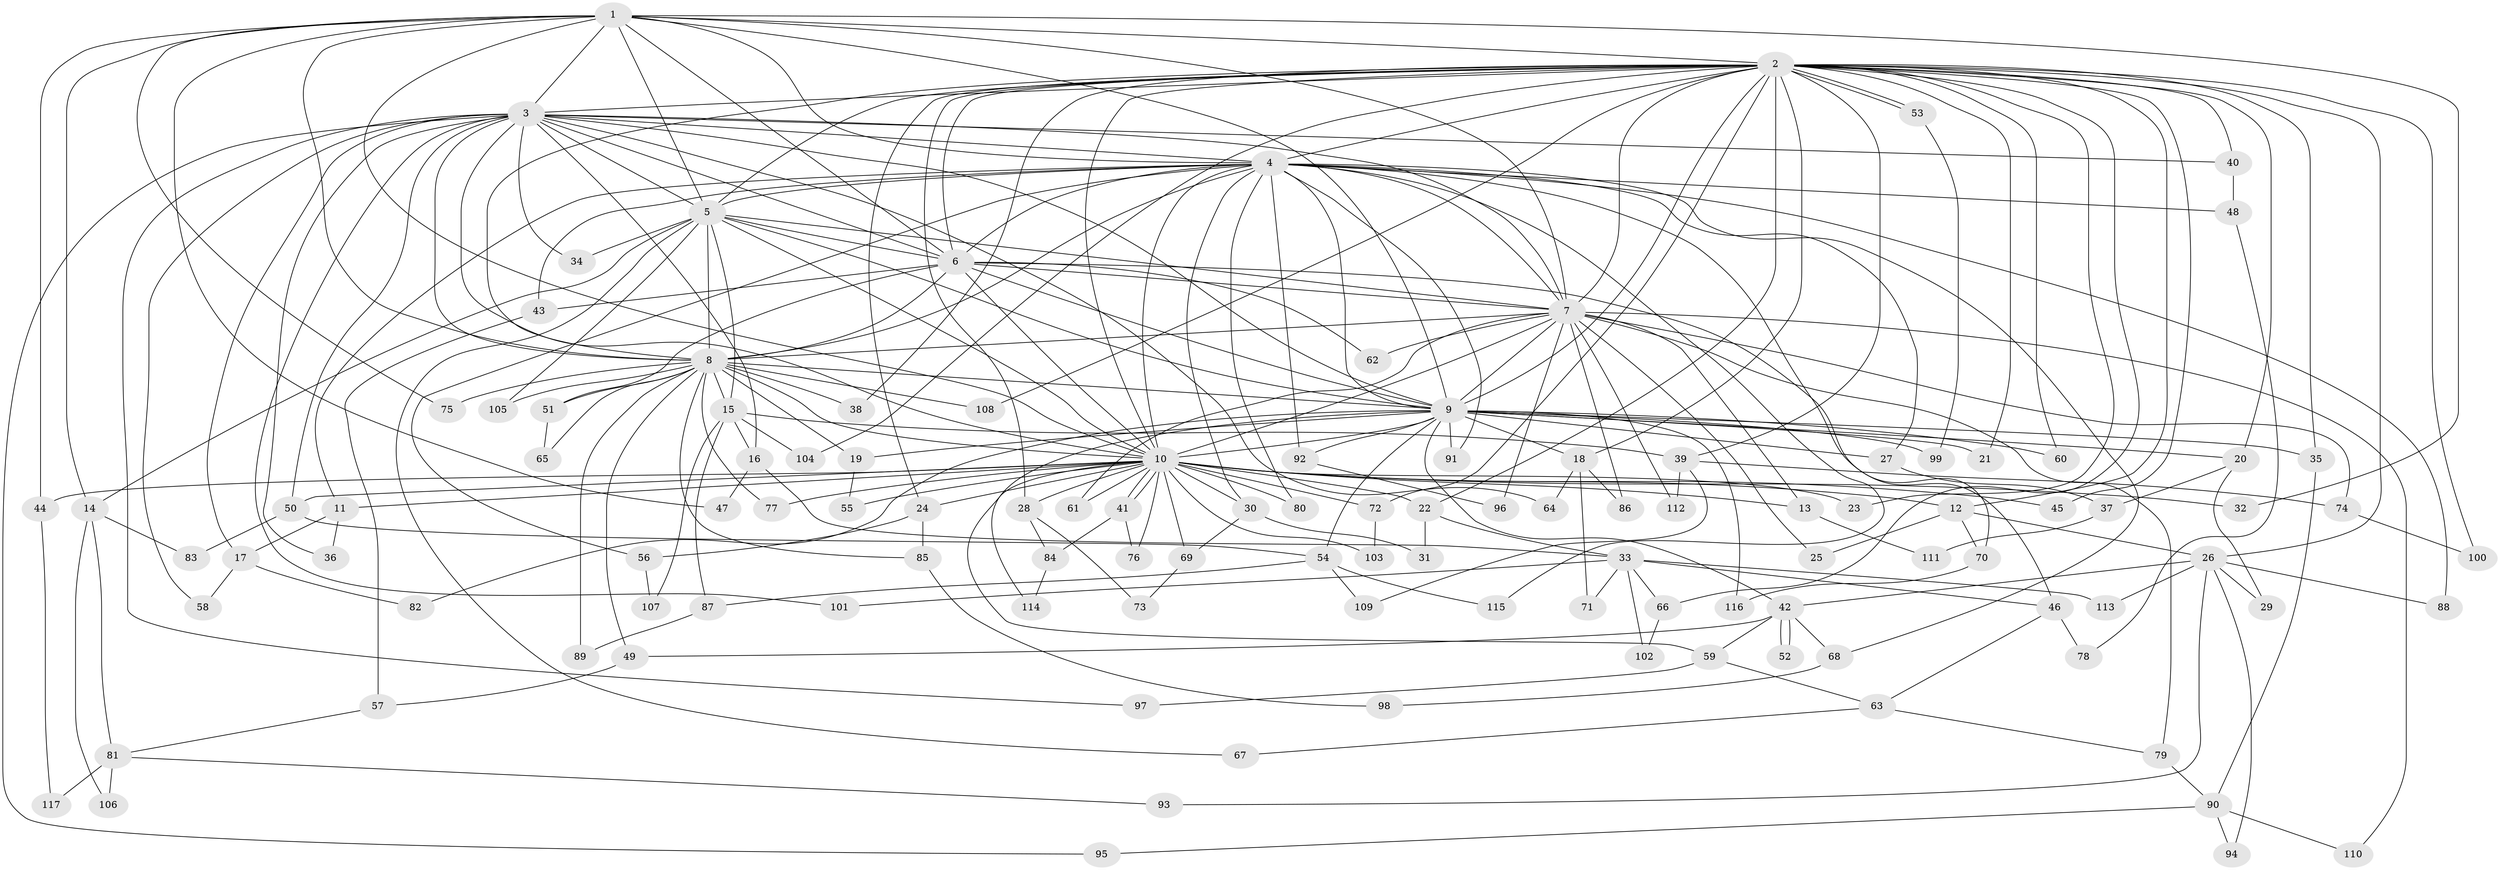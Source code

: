 // Generated by graph-tools (version 1.1) at 2025/34/03/09/25 02:34:37]
// undirected, 117 vertices, 259 edges
graph export_dot {
graph [start="1"]
  node [color=gray90,style=filled];
  1;
  2;
  3;
  4;
  5;
  6;
  7;
  8;
  9;
  10;
  11;
  12;
  13;
  14;
  15;
  16;
  17;
  18;
  19;
  20;
  21;
  22;
  23;
  24;
  25;
  26;
  27;
  28;
  29;
  30;
  31;
  32;
  33;
  34;
  35;
  36;
  37;
  38;
  39;
  40;
  41;
  42;
  43;
  44;
  45;
  46;
  47;
  48;
  49;
  50;
  51;
  52;
  53;
  54;
  55;
  56;
  57;
  58;
  59;
  60;
  61;
  62;
  63;
  64;
  65;
  66;
  67;
  68;
  69;
  70;
  71;
  72;
  73;
  74;
  75;
  76;
  77;
  78;
  79;
  80;
  81;
  82;
  83;
  84;
  85;
  86;
  87;
  88;
  89;
  90;
  91;
  92;
  93;
  94;
  95;
  96;
  97;
  98;
  99;
  100;
  101;
  102;
  103;
  104;
  105;
  106;
  107;
  108;
  109;
  110;
  111;
  112;
  113;
  114;
  115;
  116;
  117;
  1 -- 2;
  1 -- 3;
  1 -- 4;
  1 -- 5;
  1 -- 6;
  1 -- 7;
  1 -- 8;
  1 -- 9;
  1 -- 10;
  1 -- 14;
  1 -- 32;
  1 -- 44;
  1 -- 47;
  1 -- 75;
  2 -- 3;
  2 -- 4;
  2 -- 5;
  2 -- 6;
  2 -- 7;
  2 -- 8;
  2 -- 9;
  2 -- 10;
  2 -- 12;
  2 -- 18;
  2 -- 20;
  2 -- 21;
  2 -- 22;
  2 -- 23;
  2 -- 24;
  2 -- 26;
  2 -- 28;
  2 -- 35;
  2 -- 38;
  2 -- 39;
  2 -- 40;
  2 -- 45;
  2 -- 53;
  2 -- 53;
  2 -- 60;
  2 -- 66;
  2 -- 72;
  2 -- 100;
  2 -- 104;
  2 -- 108;
  3 -- 4;
  3 -- 5;
  3 -- 6;
  3 -- 7;
  3 -- 8;
  3 -- 9;
  3 -- 10;
  3 -- 16;
  3 -- 17;
  3 -- 34;
  3 -- 36;
  3 -- 40;
  3 -- 50;
  3 -- 58;
  3 -- 64;
  3 -- 95;
  3 -- 97;
  3 -- 101;
  4 -- 5;
  4 -- 6;
  4 -- 7;
  4 -- 8;
  4 -- 9;
  4 -- 10;
  4 -- 11;
  4 -- 27;
  4 -- 30;
  4 -- 43;
  4 -- 48;
  4 -- 56;
  4 -- 68;
  4 -- 70;
  4 -- 80;
  4 -- 88;
  4 -- 91;
  4 -- 92;
  4 -- 115;
  5 -- 6;
  5 -- 7;
  5 -- 8;
  5 -- 9;
  5 -- 10;
  5 -- 14;
  5 -- 15;
  5 -- 34;
  5 -- 67;
  5 -- 105;
  6 -- 7;
  6 -- 8;
  6 -- 9;
  6 -- 10;
  6 -- 43;
  6 -- 46;
  6 -- 51;
  6 -- 62;
  7 -- 8;
  7 -- 9;
  7 -- 10;
  7 -- 13;
  7 -- 25;
  7 -- 61;
  7 -- 62;
  7 -- 74;
  7 -- 79;
  7 -- 86;
  7 -- 96;
  7 -- 110;
  7 -- 112;
  8 -- 9;
  8 -- 10;
  8 -- 15;
  8 -- 19;
  8 -- 38;
  8 -- 49;
  8 -- 51;
  8 -- 65;
  8 -- 75;
  8 -- 77;
  8 -- 85;
  8 -- 89;
  8 -- 105;
  8 -- 108;
  9 -- 10;
  9 -- 18;
  9 -- 19;
  9 -- 20;
  9 -- 21;
  9 -- 27;
  9 -- 35;
  9 -- 42;
  9 -- 54;
  9 -- 60;
  9 -- 82;
  9 -- 91;
  9 -- 92;
  9 -- 99;
  9 -- 114;
  9 -- 116;
  10 -- 11;
  10 -- 12;
  10 -- 13;
  10 -- 22;
  10 -- 23;
  10 -- 24;
  10 -- 28;
  10 -- 30;
  10 -- 32;
  10 -- 41;
  10 -- 41;
  10 -- 44;
  10 -- 45;
  10 -- 50;
  10 -- 55;
  10 -- 59;
  10 -- 61;
  10 -- 69;
  10 -- 72;
  10 -- 76;
  10 -- 77;
  10 -- 80;
  10 -- 103;
  11 -- 17;
  11 -- 36;
  12 -- 25;
  12 -- 26;
  12 -- 70;
  13 -- 111;
  14 -- 81;
  14 -- 83;
  14 -- 106;
  15 -- 16;
  15 -- 39;
  15 -- 87;
  15 -- 104;
  15 -- 107;
  16 -- 33;
  16 -- 47;
  17 -- 58;
  17 -- 82;
  18 -- 64;
  18 -- 71;
  18 -- 86;
  19 -- 55;
  20 -- 29;
  20 -- 37;
  22 -- 31;
  22 -- 33;
  24 -- 56;
  24 -- 85;
  26 -- 29;
  26 -- 42;
  26 -- 88;
  26 -- 93;
  26 -- 94;
  26 -- 113;
  27 -- 37;
  28 -- 73;
  28 -- 84;
  30 -- 31;
  30 -- 69;
  33 -- 46;
  33 -- 66;
  33 -- 71;
  33 -- 101;
  33 -- 102;
  33 -- 113;
  35 -- 90;
  37 -- 111;
  39 -- 74;
  39 -- 109;
  39 -- 112;
  40 -- 48;
  41 -- 76;
  41 -- 84;
  42 -- 49;
  42 -- 52;
  42 -- 52;
  42 -- 59;
  42 -- 68;
  43 -- 57;
  44 -- 117;
  46 -- 63;
  46 -- 78;
  48 -- 78;
  49 -- 57;
  50 -- 54;
  50 -- 83;
  51 -- 65;
  53 -- 99;
  54 -- 87;
  54 -- 109;
  54 -- 115;
  56 -- 107;
  57 -- 81;
  59 -- 63;
  59 -- 97;
  63 -- 67;
  63 -- 79;
  66 -- 102;
  68 -- 98;
  69 -- 73;
  70 -- 116;
  72 -- 103;
  74 -- 100;
  79 -- 90;
  81 -- 93;
  81 -- 106;
  81 -- 117;
  84 -- 114;
  85 -- 98;
  87 -- 89;
  90 -- 94;
  90 -- 95;
  90 -- 110;
  92 -- 96;
}
